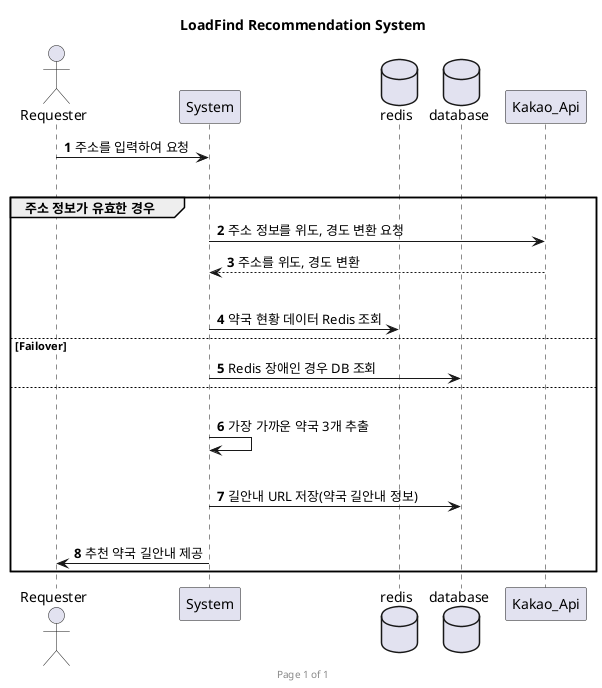 @startuml
'https://plantuml.com/sequence-diagram

autonumber

actor Requester

participant System
database redis
database database
participant Kakao_Api

title LoadFind Recommendation System
footer Page %page% of %lastpage%

skinparam responseMessageBelowArrow true

Requester -> System: 주소를 입력하여 요청

|||
group 주소 정보가 유효한 경우
    System -> Kakao_Api: 주소 정보를 위도, 경도 변환 요청
    Kakao_Api --> System: 주소를 위도, 경도 변환
|||
    System -> redis: 약국 현황 데이터 Redis 조회
    else Failover
        System -> database: Redis 장애인 경우 DB 조회
    else
|||
    System -> System: 가장 가까운 약국 3개 추출
|||
    System -> database: 길안내 URL 저장(약국 길안내 정보)
|||
    System -> Requester: 추천 약국 길안내 제공
end

@enduml